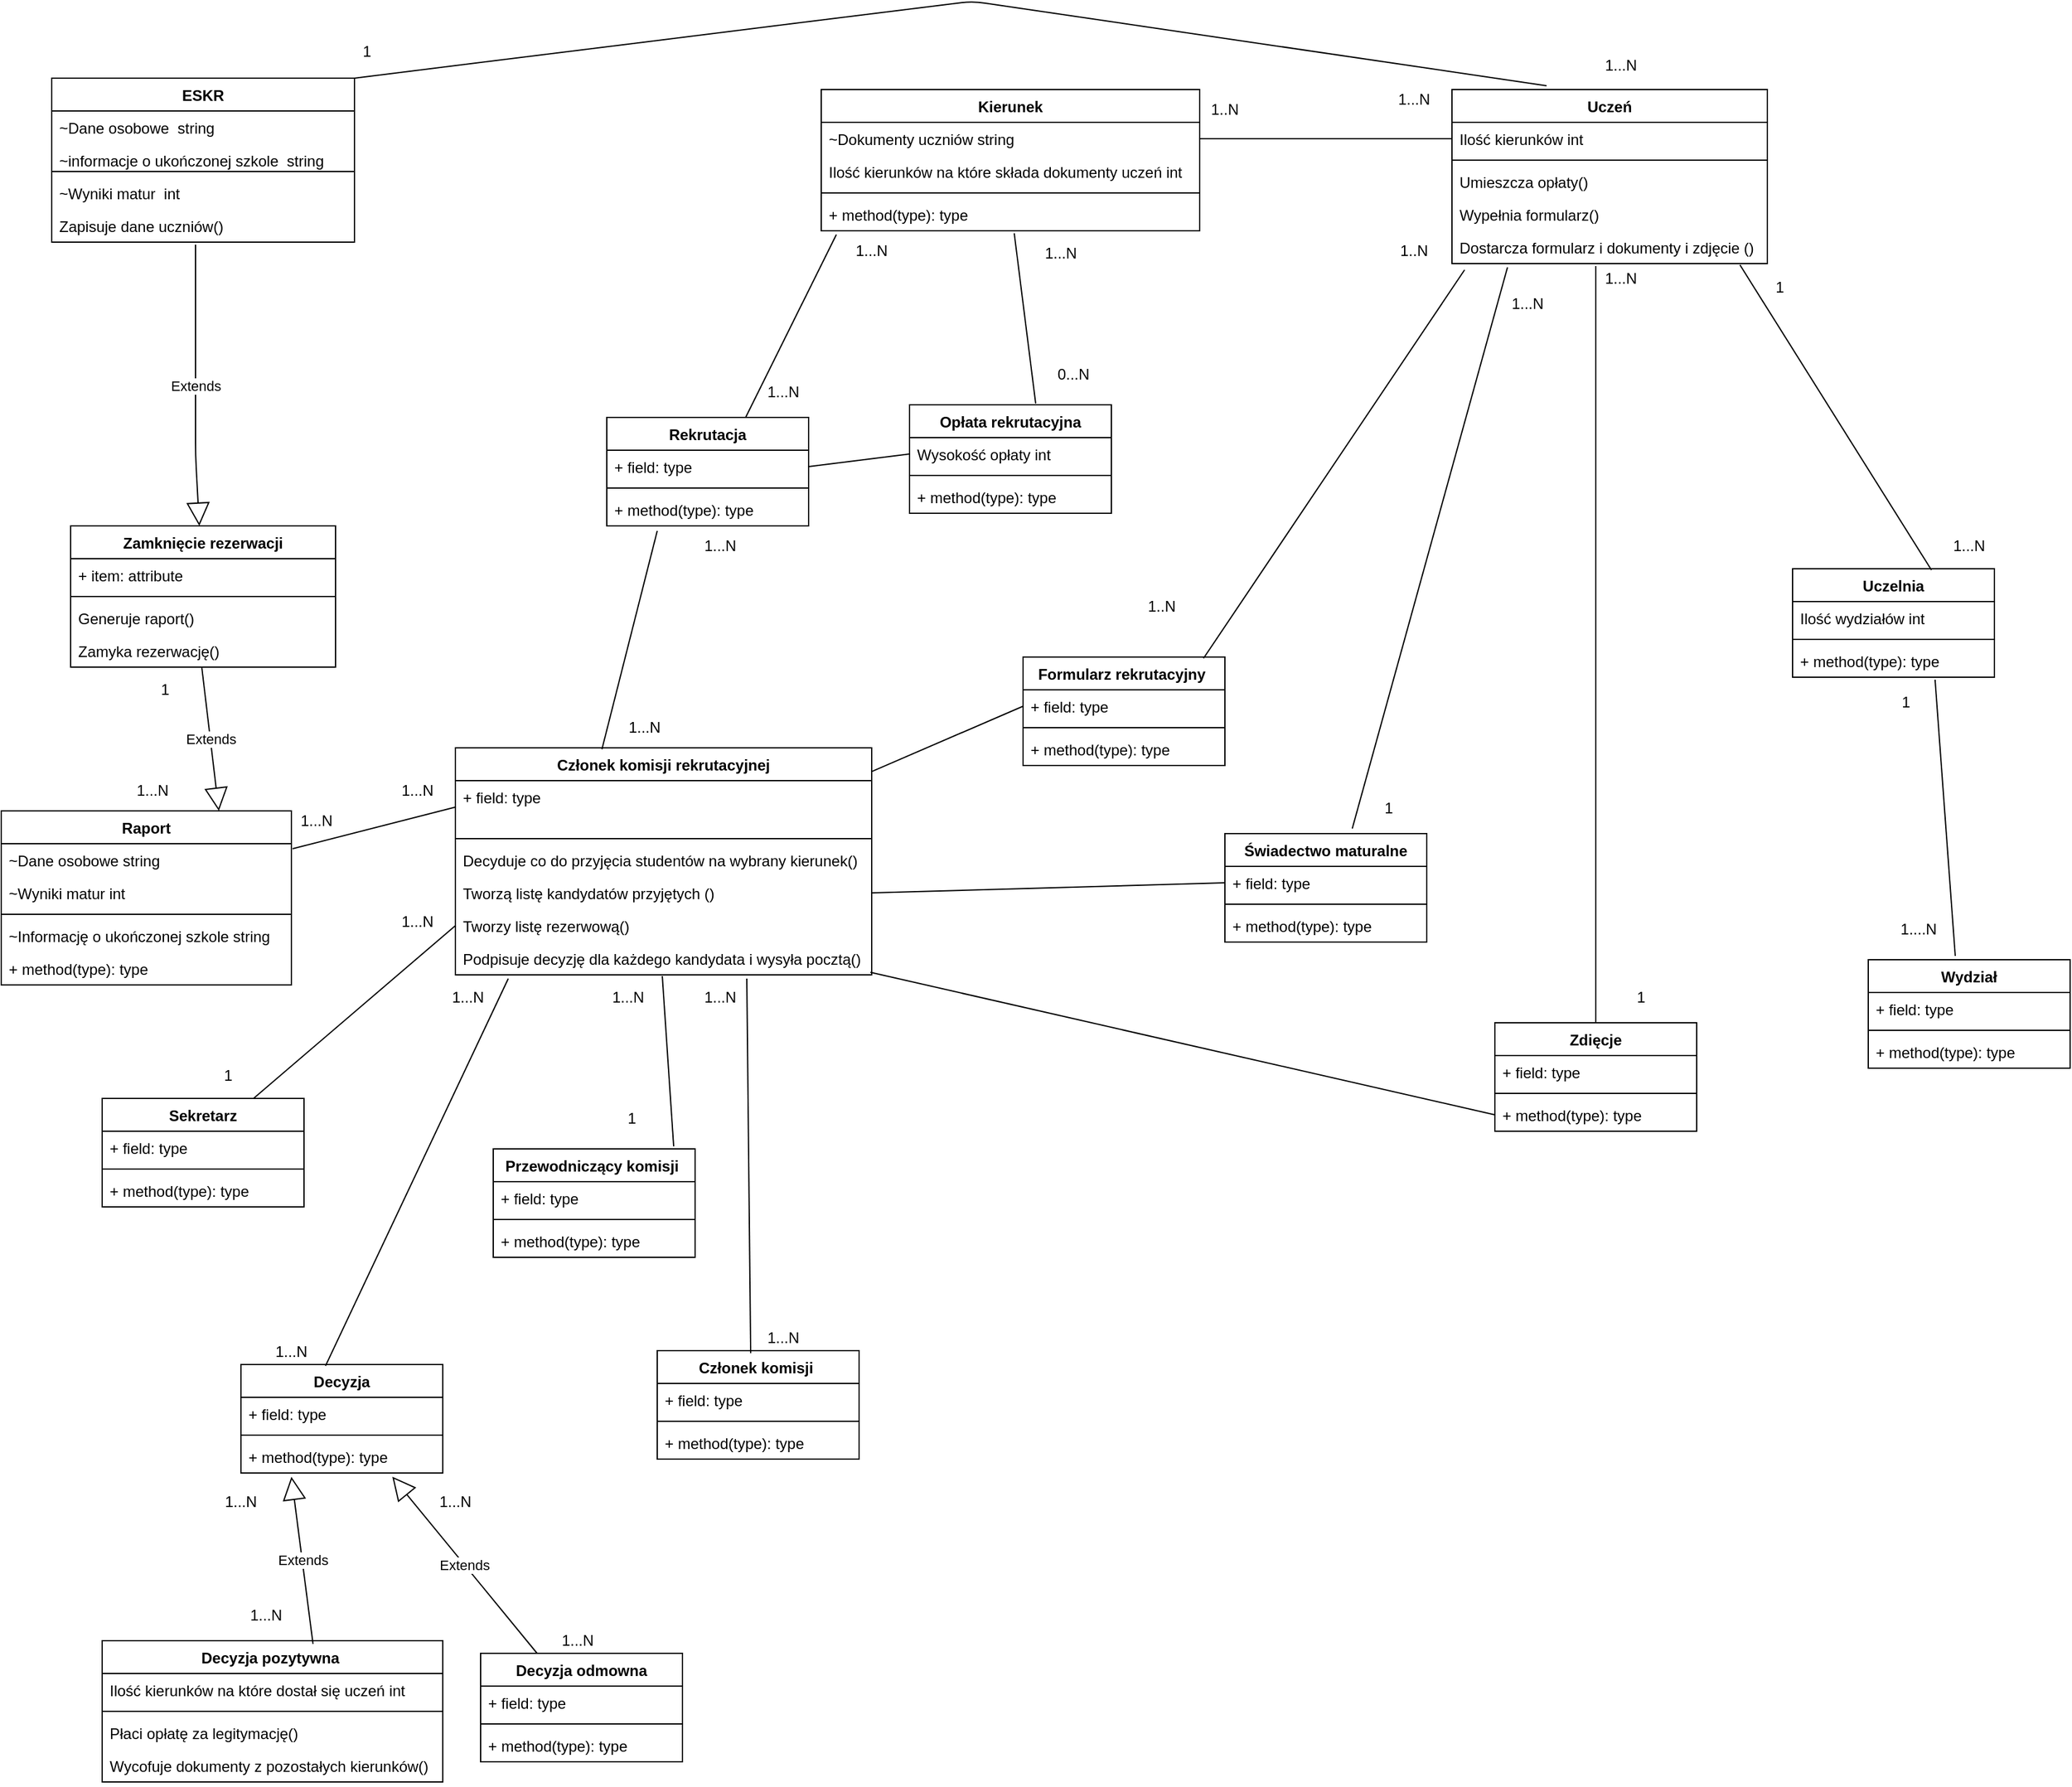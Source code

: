 <mxfile version="24.7.7">
  <diagram id="Y_0RfcF9Lm8ZcFzY-JZ5" name="Page-1">
    <mxGraphModel dx="2944" dy="522" grid="1" gridSize="10" guides="1" tooltips="1" connect="1" arrows="1" fold="1" page="1" pageScale="1" pageWidth="827" pageHeight="1169" math="0" shadow="0">
      <root>
        <mxCell id="0" />
        <mxCell id="1" parent="0" />
        <mxCell id="bKOdmFUj4RTOt0-1YIX6-1" value="Uczeń" style="swimlane;fontStyle=1;align=center;verticalAlign=top;childLayout=stackLayout;horizontal=1;startSize=26;horizontalStack=0;resizeParent=1;resizeParentMax=0;resizeLast=0;collapsible=1;marginBottom=0;" parent="1" vertex="1">
          <mxGeometry x="300" y="320" width="250" height="138" as="geometry" />
        </mxCell>
        <mxCell id="bKOdmFUj4RTOt0-1YIX6-2" value="Ilość kierunków int" style="text;strokeColor=none;fillColor=none;align=left;verticalAlign=top;spacingLeft=4;spacingRight=4;overflow=hidden;rotatable=0;points=[[0,0.5],[1,0.5]];portConstraint=eastwest;" parent="bKOdmFUj4RTOt0-1YIX6-1" vertex="1">
          <mxGeometry y="26" width="250" height="26" as="geometry" />
        </mxCell>
        <mxCell id="bKOdmFUj4RTOt0-1YIX6-3" value="" style="line;strokeWidth=1;fillColor=none;align=left;verticalAlign=middle;spacingTop=-1;spacingLeft=3;spacingRight=3;rotatable=0;labelPosition=right;points=[];portConstraint=eastwest;" parent="bKOdmFUj4RTOt0-1YIX6-1" vertex="1">
          <mxGeometry y="52" width="250" height="8" as="geometry" />
        </mxCell>
        <mxCell id="bKOdmFUj4RTOt0-1YIX6-4" value="Umieszcza opłaty() " style="text;strokeColor=none;fillColor=none;align=left;verticalAlign=top;spacingLeft=4;spacingRight=4;overflow=hidden;rotatable=0;points=[[0,0.5],[1,0.5]];portConstraint=eastwest;" parent="bKOdmFUj4RTOt0-1YIX6-1" vertex="1">
          <mxGeometry y="60" width="250" height="26" as="geometry" />
        </mxCell>
        <mxCell id="bKOdmFUj4RTOt0-1YIX6-53" value="Wypełnia formularz()" style="text;strokeColor=none;fillColor=none;align=left;verticalAlign=top;spacingLeft=4;spacingRight=4;overflow=hidden;rotatable=0;points=[[0,0.5],[1,0.5]];portConstraint=eastwest;" parent="bKOdmFUj4RTOt0-1YIX6-1" vertex="1">
          <mxGeometry y="86" width="250" height="26" as="geometry" />
        </mxCell>
        <mxCell id="bKOdmFUj4RTOt0-1YIX6-55" value="Dostarcza formularz i dokumenty i zdjęcie ()" style="text;strokeColor=none;fillColor=none;align=left;verticalAlign=top;spacingLeft=4;spacingRight=4;overflow=hidden;rotatable=0;points=[[0,0.5],[1,0.5]];portConstraint=eastwest;" parent="bKOdmFUj4RTOt0-1YIX6-1" vertex="1">
          <mxGeometry y="112" width="250" height="26" as="geometry" />
        </mxCell>
        <mxCell id="bKOdmFUj4RTOt0-1YIX6-5" value="Uczelnia" style="swimlane;fontStyle=1;align=center;verticalAlign=top;childLayout=stackLayout;horizontal=1;startSize=26;horizontalStack=0;resizeParent=1;resizeParentMax=0;resizeLast=0;collapsible=1;marginBottom=0;" parent="1" vertex="1">
          <mxGeometry x="570" y="700" width="160" height="86" as="geometry" />
        </mxCell>
        <mxCell id="bKOdmFUj4RTOt0-1YIX6-6" value="Ilość wydziałów int" style="text;strokeColor=none;fillColor=none;align=left;verticalAlign=top;spacingLeft=4;spacingRight=4;overflow=hidden;rotatable=0;points=[[0,0.5],[1,0.5]];portConstraint=eastwest;" parent="bKOdmFUj4RTOt0-1YIX6-5" vertex="1">
          <mxGeometry y="26" width="160" height="26" as="geometry" />
        </mxCell>
        <mxCell id="bKOdmFUj4RTOt0-1YIX6-7" value="" style="line;strokeWidth=1;fillColor=none;align=left;verticalAlign=middle;spacingTop=-1;spacingLeft=3;spacingRight=3;rotatable=0;labelPosition=right;points=[];portConstraint=eastwest;" parent="bKOdmFUj4RTOt0-1YIX6-5" vertex="1">
          <mxGeometry y="52" width="160" height="8" as="geometry" />
        </mxCell>
        <mxCell id="bKOdmFUj4RTOt0-1YIX6-8" value="+ method(type): type" style="text;strokeColor=none;fillColor=none;align=left;verticalAlign=top;spacingLeft=4;spacingRight=4;overflow=hidden;rotatable=0;points=[[0,0.5],[1,0.5]];portConstraint=eastwest;" parent="bKOdmFUj4RTOt0-1YIX6-5" vertex="1">
          <mxGeometry y="60" width="160" height="26" as="geometry" />
        </mxCell>
        <mxCell id="bKOdmFUj4RTOt0-1YIX6-9" value="" style="endArrow=none;html=1;entryX=0.913;entryY=1.038;entryDx=0;entryDy=0;entryPerimeter=0;exitX=0.688;exitY=0.012;exitDx=0;exitDy=0;exitPerimeter=0;" parent="1" source="bKOdmFUj4RTOt0-1YIX6-5" target="bKOdmFUj4RTOt0-1YIX6-55" edge="1">
          <mxGeometry width="50" height="50" relative="1" as="geometry">
            <mxPoint x="510" y="700" as="sourcePoint" />
            <mxPoint x="375" y="460" as="targetPoint" />
          </mxGeometry>
        </mxCell>
        <mxCell id="bKOdmFUj4RTOt0-1YIX6-10" value="Wydział" style="swimlane;fontStyle=1;align=center;verticalAlign=top;childLayout=stackLayout;horizontal=1;startSize=26;horizontalStack=0;resizeParent=1;resizeParentMax=0;resizeLast=0;collapsible=1;marginBottom=0;" parent="1" vertex="1">
          <mxGeometry x="630" y="1010" width="160" height="86" as="geometry" />
        </mxCell>
        <mxCell id="bKOdmFUj4RTOt0-1YIX6-11" value="+ field: type" style="text;strokeColor=none;fillColor=none;align=left;verticalAlign=top;spacingLeft=4;spacingRight=4;overflow=hidden;rotatable=0;points=[[0,0.5],[1,0.5]];portConstraint=eastwest;" parent="bKOdmFUj4RTOt0-1YIX6-10" vertex="1">
          <mxGeometry y="26" width="160" height="26" as="geometry" />
        </mxCell>
        <mxCell id="bKOdmFUj4RTOt0-1YIX6-12" value="" style="line;strokeWidth=1;fillColor=none;align=left;verticalAlign=middle;spacingTop=-1;spacingLeft=3;spacingRight=3;rotatable=0;labelPosition=right;points=[];portConstraint=eastwest;" parent="bKOdmFUj4RTOt0-1YIX6-10" vertex="1">
          <mxGeometry y="52" width="160" height="8" as="geometry" />
        </mxCell>
        <mxCell id="bKOdmFUj4RTOt0-1YIX6-13" value="+ method(type): type" style="text;strokeColor=none;fillColor=none;align=left;verticalAlign=top;spacingLeft=4;spacingRight=4;overflow=hidden;rotatable=0;points=[[0,0.5],[1,0.5]];portConstraint=eastwest;" parent="bKOdmFUj4RTOt0-1YIX6-10" vertex="1">
          <mxGeometry y="60" width="160" height="26" as="geometry" />
        </mxCell>
        <mxCell id="bKOdmFUj4RTOt0-1YIX6-15" value="ESKR" style="swimlane;fontStyle=1;align=center;verticalAlign=top;childLayout=stackLayout;horizontal=1;startSize=26;horizontalStack=0;resizeParent=1;resizeParentMax=0;resizeLast=0;collapsible=1;marginBottom=0;" parent="1" vertex="1">
          <mxGeometry x="-810" y="311" width="240" height="130" as="geometry" />
        </mxCell>
        <mxCell id="bKOdmFUj4RTOt0-1YIX6-20" value="~Dane osobowe  string" style="text;strokeColor=none;fillColor=none;align=left;verticalAlign=top;spacingLeft=4;spacingRight=4;overflow=hidden;rotatable=0;points=[[0,0.5],[1,0.5]];portConstraint=eastwest;" parent="bKOdmFUj4RTOt0-1YIX6-15" vertex="1">
          <mxGeometry y="26" width="240" height="26" as="geometry" />
        </mxCell>
        <mxCell id="bKOdmFUj4RTOt0-1YIX6-16" value="~informacje o ukończonej szkole  string" style="text;strokeColor=none;fillColor=none;align=left;verticalAlign=top;spacingLeft=4;spacingRight=4;overflow=hidden;rotatable=0;points=[[0,0.5],[1,0.5]];portConstraint=eastwest;" parent="bKOdmFUj4RTOt0-1YIX6-15" vertex="1">
          <mxGeometry y="52" width="240" height="18" as="geometry" />
        </mxCell>
        <mxCell id="bKOdmFUj4RTOt0-1YIX6-17" value="" style="line;strokeWidth=1;fillColor=none;align=left;verticalAlign=middle;spacingTop=-1;spacingLeft=3;spacingRight=3;rotatable=0;labelPosition=right;points=[];portConstraint=eastwest;" parent="bKOdmFUj4RTOt0-1YIX6-15" vertex="1">
          <mxGeometry y="70" width="240" height="8" as="geometry" />
        </mxCell>
        <mxCell id="bKOdmFUj4RTOt0-1YIX6-21" value="~Wyniki matur  int " style="text;strokeColor=none;fillColor=none;align=left;verticalAlign=top;spacingLeft=4;spacingRight=4;overflow=hidden;rotatable=0;points=[[0,0.5],[1,0.5]];portConstraint=eastwest;" parent="bKOdmFUj4RTOt0-1YIX6-15" vertex="1">
          <mxGeometry y="78" width="240" height="26" as="geometry" />
        </mxCell>
        <mxCell id="bKOdmFUj4RTOt0-1YIX6-18" value="Zapisuje dane uczniów()" style="text;strokeColor=none;fillColor=none;align=left;verticalAlign=top;spacingLeft=4;spacingRight=4;overflow=hidden;rotatable=0;points=[[0,0.5],[1,0.5]];portConstraint=eastwest;" parent="bKOdmFUj4RTOt0-1YIX6-15" vertex="1">
          <mxGeometry y="104" width="240" height="26" as="geometry" />
        </mxCell>
        <mxCell id="bKOdmFUj4RTOt0-1YIX6-22" value="Kierunek" style="swimlane;fontStyle=1;align=center;verticalAlign=top;childLayout=stackLayout;horizontal=1;startSize=26;horizontalStack=0;resizeParent=1;resizeParentMax=0;resizeLast=0;collapsible=1;marginBottom=0;" parent="1" vertex="1">
          <mxGeometry x="-200" y="320" width="300" height="112" as="geometry" />
        </mxCell>
        <mxCell id="bKOdmFUj4RTOt0-1YIX6-23" value="~Dokumenty uczniów string" style="text;strokeColor=none;fillColor=none;align=left;verticalAlign=top;spacingLeft=4;spacingRight=4;overflow=hidden;rotatable=0;points=[[0,0.5],[1,0.5]];portConstraint=eastwest;" parent="bKOdmFUj4RTOt0-1YIX6-22" vertex="1">
          <mxGeometry y="26" width="300" height="26" as="geometry" />
        </mxCell>
        <mxCell id="bKOdmFUj4RTOt0-1YIX6-36" value="Ilość kierunków na które składa dokumenty uczeń int" style="text;strokeColor=none;fillColor=none;align=left;verticalAlign=top;spacingLeft=4;spacingRight=4;overflow=hidden;rotatable=0;points=[[0,0.5],[1,0.5]];portConstraint=eastwest;" parent="bKOdmFUj4RTOt0-1YIX6-22" vertex="1">
          <mxGeometry y="52" width="300" height="26" as="geometry" />
        </mxCell>
        <mxCell id="bKOdmFUj4RTOt0-1YIX6-24" value="" style="line;strokeWidth=1;fillColor=none;align=left;verticalAlign=middle;spacingTop=-1;spacingLeft=3;spacingRight=3;rotatable=0;labelPosition=right;points=[];portConstraint=eastwest;" parent="bKOdmFUj4RTOt0-1YIX6-22" vertex="1">
          <mxGeometry y="78" width="300" height="8" as="geometry" />
        </mxCell>
        <mxCell id="bKOdmFUj4RTOt0-1YIX6-25" value="+ method(type): type" style="text;strokeColor=none;fillColor=none;align=left;verticalAlign=top;spacingLeft=4;spacingRight=4;overflow=hidden;rotatable=0;points=[[0,0.5],[1,0.5]];portConstraint=eastwest;" parent="bKOdmFUj4RTOt0-1YIX6-22" vertex="1">
          <mxGeometry y="86" width="300" height="26" as="geometry" />
        </mxCell>
        <mxCell id="bKOdmFUj4RTOt0-1YIX6-27" value="" style="endArrow=none;html=1;exitX=1;exitY=0.5;exitDx=0;exitDy=0;entryX=0;entryY=0.5;entryDx=0;entryDy=0;" parent="1" source="bKOdmFUj4RTOt0-1YIX6-23" target="bKOdmFUj4RTOt0-1YIX6-2" edge="1">
          <mxGeometry width="50" height="50" relative="1" as="geometry">
            <mxPoint x="180" y="390" as="sourcePoint" />
            <mxPoint x="230" y="340" as="targetPoint" />
          </mxGeometry>
        </mxCell>
        <mxCell id="bKOdmFUj4RTOt0-1YIX6-29" value="1...N" style="text;html=1;strokeColor=none;fillColor=none;align=center;verticalAlign=middle;whiteSpace=wrap;rounded=0;" parent="1" vertex="1">
          <mxGeometry x="250" y="318" width="40" height="20" as="geometry" />
        </mxCell>
        <mxCell id="bKOdmFUj4RTOt0-1YIX6-30" value="1..N" style="text;html=1;strokeColor=none;fillColor=none;align=center;verticalAlign=middle;whiteSpace=wrap;rounded=0;" parent="1" vertex="1">
          <mxGeometry x="100" y="326" width="40" height="20" as="geometry" />
        </mxCell>
        <mxCell id="bKOdmFUj4RTOt0-1YIX6-31" value="Opłata rekrutacyjna" style="swimlane;fontStyle=1;align=center;verticalAlign=top;childLayout=stackLayout;horizontal=1;startSize=26;horizontalStack=0;resizeParent=1;resizeParentMax=0;resizeLast=0;collapsible=1;marginBottom=0;" parent="1" vertex="1">
          <mxGeometry x="-130" y="570" width="160" height="86" as="geometry" />
        </mxCell>
        <mxCell id="bKOdmFUj4RTOt0-1YIX6-32" value="Wysokość opłaty int " style="text;strokeColor=none;fillColor=none;align=left;verticalAlign=top;spacingLeft=4;spacingRight=4;overflow=hidden;rotatable=0;points=[[0,0.5],[1,0.5]];portConstraint=eastwest;" parent="bKOdmFUj4RTOt0-1YIX6-31" vertex="1">
          <mxGeometry y="26" width="160" height="26" as="geometry" />
        </mxCell>
        <mxCell id="bKOdmFUj4RTOt0-1YIX6-33" value="" style="line;strokeWidth=1;fillColor=none;align=left;verticalAlign=middle;spacingTop=-1;spacingLeft=3;spacingRight=3;rotatable=0;labelPosition=right;points=[];portConstraint=eastwest;" parent="bKOdmFUj4RTOt0-1YIX6-31" vertex="1">
          <mxGeometry y="52" width="160" height="8" as="geometry" />
        </mxCell>
        <mxCell id="bKOdmFUj4RTOt0-1YIX6-34" value="+ method(type): type" style="text;strokeColor=none;fillColor=none;align=left;verticalAlign=top;spacingLeft=4;spacingRight=4;overflow=hidden;rotatable=0;points=[[0,0.5],[1,0.5]];portConstraint=eastwest;" parent="bKOdmFUj4RTOt0-1YIX6-31" vertex="1">
          <mxGeometry y="60" width="160" height="26" as="geometry" />
        </mxCell>
        <mxCell id="bKOdmFUj4RTOt0-1YIX6-37" value="1...N" style="text;html=1;strokeColor=none;fillColor=none;align=center;verticalAlign=middle;whiteSpace=wrap;rounded=0;" parent="1" vertex="1">
          <mxGeometry x="-30" y="440" width="40" height="20" as="geometry" />
        </mxCell>
        <mxCell id="bKOdmFUj4RTOt0-1YIX6-38" value="0...N" style="text;html=1;strokeColor=none;fillColor=none;align=center;verticalAlign=middle;whiteSpace=wrap;rounded=0;" parent="1" vertex="1">
          <mxGeometry x="-20" y="536" width="40" height="20" as="geometry" />
        </mxCell>
        <mxCell id="bKOdmFUj4RTOt0-1YIX6-39" value="Rekrutacja" style="swimlane;fontStyle=1;align=center;verticalAlign=top;childLayout=stackLayout;horizontal=1;startSize=26;horizontalStack=0;resizeParent=1;resizeParentMax=0;resizeLast=0;collapsible=1;marginBottom=0;" parent="1" vertex="1">
          <mxGeometry x="-370" y="580" width="160" height="86" as="geometry" />
        </mxCell>
        <mxCell id="bKOdmFUj4RTOt0-1YIX6-40" value="+ field: type" style="text;strokeColor=none;fillColor=none;align=left;verticalAlign=top;spacingLeft=4;spacingRight=4;overflow=hidden;rotatable=0;points=[[0,0.5],[1,0.5]];portConstraint=eastwest;" parent="bKOdmFUj4RTOt0-1YIX6-39" vertex="1">
          <mxGeometry y="26" width="160" height="26" as="geometry" />
        </mxCell>
        <mxCell id="bKOdmFUj4RTOt0-1YIX6-41" value="" style="line;strokeWidth=1;fillColor=none;align=left;verticalAlign=middle;spacingTop=-1;spacingLeft=3;spacingRight=3;rotatable=0;labelPosition=right;points=[];portConstraint=eastwest;" parent="bKOdmFUj4RTOt0-1YIX6-39" vertex="1">
          <mxGeometry y="52" width="160" height="8" as="geometry" />
        </mxCell>
        <mxCell id="bKOdmFUj4RTOt0-1YIX6-42" value="+ method(type): type" style="text;strokeColor=none;fillColor=none;align=left;verticalAlign=top;spacingLeft=4;spacingRight=4;overflow=hidden;rotatable=0;points=[[0,0.5],[1,0.5]];portConstraint=eastwest;" parent="bKOdmFUj4RTOt0-1YIX6-39" vertex="1">
          <mxGeometry y="60" width="160" height="26" as="geometry" />
        </mxCell>
        <mxCell id="bKOdmFUj4RTOt0-1YIX6-44" value="Członek komisji rekrutacyjnej" style="swimlane;fontStyle=1;align=center;verticalAlign=top;childLayout=stackLayout;horizontal=1;startSize=26;horizontalStack=0;resizeParent=1;resizeParentMax=0;resizeLast=0;collapsible=1;marginBottom=0;" parent="1" vertex="1">
          <mxGeometry x="-490" y="842" width="330" height="180" as="geometry" />
        </mxCell>
        <mxCell id="bKOdmFUj4RTOt0-1YIX6-45" value="+ field: type" style="text;strokeColor=none;fillColor=none;align=left;verticalAlign=top;spacingLeft=4;spacingRight=4;overflow=hidden;rotatable=0;points=[[0,0.5],[1,0.5]];portConstraint=eastwest;" parent="bKOdmFUj4RTOt0-1YIX6-44" vertex="1">
          <mxGeometry y="26" width="330" height="42" as="geometry" />
        </mxCell>
        <mxCell id="bKOdmFUj4RTOt0-1YIX6-46" value="" style="line;strokeWidth=1;fillColor=none;align=left;verticalAlign=middle;spacingTop=-1;spacingLeft=3;spacingRight=3;rotatable=0;labelPosition=right;points=[];portConstraint=eastwest;" parent="bKOdmFUj4RTOt0-1YIX6-44" vertex="1">
          <mxGeometry y="68" width="330" height="8" as="geometry" />
        </mxCell>
        <mxCell id="bKOdmFUj4RTOt0-1YIX6-47" value="Decyduje co do przyjęcia studentów na wybrany kierunek()&#xa;" style="text;strokeColor=none;fillColor=none;align=left;verticalAlign=top;spacingLeft=4;spacingRight=4;overflow=hidden;rotatable=0;points=[[0,0.5],[1,0.5]];portConstraint=eastwest;" parent="bKOdmFUj4RTOt0-1YIX6-44" vertex="1">
          <mxGeometry y="76" width="330" height="26" as="geometry" />
        </mxCell>
        <mxCell id="bKOdmFUj4RTOt0-1YIX6-149" value="Tworzą listę kandydatów przyjętych ()" style="text;strokeColor=none;fillColor=none;align=left;verticalAlign=top;spacingLeft=4;spacingRight=4;overflow=hidden;rotatable=0;points=[[0,0.5],[1,0.5]];portConstraint=eastwest;" parent="bKOdmFUj4RTOt0-1YIX6-44" vertex="1">
          <mxGeometry y="102" width="330" height="26" as="geometry" />
        </mxCell>
        <mxCell id="bKOdmFUj4RTOt0-1YIX6-93" value="Tworzy listę rezerwową()" style="text;strokeColor=none;fillColor=none;align=left;verticalAlign=top;spacingLeft=4;spacingRight=4;overflow=hidden;rotatable=0;points=[[0,0.5],[1,0.5]];portConstraint=eastwest;" parent="bKOdmFUj4RTOt0-1YIX6-44" vertex="1">
          <mxGeometry y="128" width="330" height="26" as="geometry" />
        </mxCell>
        <mxCell id="bKOdmFUj4RTOt0-1YIX6-114" value="Podpisuje decyzję dla każdego kandydata i wysyła pocztą()" style="text;strokeColor=none;fillColor=none;align=left;verticalAlign=top;spacingLeft=4;spacingRight=4;overflow=hidden;rotatable=0;points=[[0,0.5],[1,0.5]];portConstraint=eastwest;" parent="bKOdmFUj4RTOt0-1YIX6-44" vertex="1">
          <mxGeometry y="154" width="330" height="26" as="geometry" />
        </mxCell>
        <mxCell id="bKOdmFUj4RTOt0-1YIX6-49" value="Formularz rekrutacyjny " style="swimlane;fontStyle=1;align=center;verticalAlign=top;childLayout=stackLayout;horizontal=1;startSize=26;horizontalStack=0;resizeParent=1;resizeParentMax=0;resizeLast=0;collapsible=1;marginBottom=0;" parent="1" vertex="1">
          <mxGeometry x="-40" y="770" width="160" height="86" as="geometry" />
        </mxCell>
        <mxCell id="bKOdmFUj4RTOt0-1YIX6-50" value="+ field: type" style="text;strokeColor=none;fillColor=none;align=left;verticalAlign=top;spacingLeft=4;spacingRight=4;overflow=hidden;rotatable=0;points=[[0,0.5],[1,0.5]];portConstraint=eastwest;" parent="bKOdmFUj4RTOt0-1YIX6-49" vertex="1">
          <mxGeometry y="26" width="160" height="26" as="geometry" />
        </mxCell>
        <mxCell id="bKOdmFUj4RTOt0-1YIX6-51" value="" style="line;strokeWidth=1;fillColor=none;align=left;verticalAlign=middle;spacingTop=-1;spacingLeft=3;spacingRight=3;rotatable=0;labelPosition=right;points=[];portConstraint=eastwest;" parent="bKOdmFUj4RTOt0-1YIX6-49" vertex="1">
          <mxGeometry y="52" width="160" height="8" as="geometry" />
        </mxCell>
        <mxCell id="bKOdmFUj4RTOt0-1YIX6-52" value="+ method(type): type" style="text;strokeColor=none;fillColor=none;align=left;verticalAlign=top;spacingLeft=4;spacingRight=4;overflow=hidden;rotatable=0;points=[[0,0.5],[1,0.5]];portConstraint=eastwest;" parent="bKOdmFUj4RTOt0-1YIX6-49" vertex="1">
          <mxGeometry y="60" width="160" height="26" as="geometry" />
        </mxCell>
        <mxCell id="bKOdmFUj4RTOt0-1YIX6-61" value="Świadectwo maturalne" style="swimlane;fontStyle=1;align=center;verticalAlign=top;childLayout=stackLayout;horizontal=1;startSize=26;horizontalStack=0;resizeParent=1;resizeParentMax=0;resizeLast=0;collapsible=1;marginBottom=0;" parent="1" vertex="1">
          <mxGeometry x="120" y="910" width="160" height="86" as="geometry" />
        </mxCell>
        <mxCell id="bKOdmFUj4RTOt0-1YIX6-62" value="+ field: type" style="text;strokeColor=none;fillColor=none;align=left;verticalAlign=top;spacingLeft=4;spacingRight=4;overflow=hidden;rotatable=0;points=[[0,0.5],[1,0.5]];portConstraint=eastwest;" parent="bKOdmFUj4RTOt0-1YIX6-61" vertex="1">
          <mxGeometry y="26" width="160" height="26" as="geometry" />
        </mxCell>
        <mxCell id="bKOdmFUj4RTOt0-1YIX6-63" value="" style="line;strokeWidth=1;fillColor=none;align=left;verticalAlign=middle;spacingTop=-1;spacingLeft=3;spacingRight=3;rotatable=0;labelPosition=right;points=[];portConstraint=eastwest;" parent="bKOdmFUj4RTOt0-1YIX6-61" vertex="1">
          <mxGeometry y="52" width="160" height="8" as="geometry" />
        </mxCell>
        <mxCell id="bKOdmFUj4RTOt0-1YIX6-64" value="+ method(type): type" style="text;strokeColor=none;fillColor=none;align=left;verticalAlign=top;spacingLeft=4;spacingRight=4;overflow=hidden;rotatable=0;points=[[0,0.5],[1,0.5]];portConstraint=eastwest;" parent="bKOdmFUj4RTOt0-1YIX6-61" vertex="1">
          <mxGeometry y="60" width="160" height="26" as="geometry" />
        </mxCell>
        <mxCell id="bKOdmFUj4RTOt0-1YIX6-72" value="Zdięcje" style="swimlane;fontStyle=1;align=center;verticalAlign=top;childLayout=stackLayout;horizontal=1;startSize=26;horizontalStack=0;resizeParent=1;resizeParentMax=0;resizeLast=0;collapsible=1;marginBottom=0;" parent="1" vertex="1">
          <mxGeometry x="334" y="1060" width="160" height="86" as="geometry" />
        </mxCell>
        <mxCell id="bKOdmFUj4RTOt0-1YIX6-73" value="+ field: type" style="text;strokeColor=none;fillColor=none;align=left;verticalAlign=top;spacingLeft=4;spacingRight=4;overflow=hidden;rotatable=0;points=[[0,0.5],[1,0.5]];portConstraint=eastwest;" parent="bKOdmFUj4RTOt0-1YIX6-72" vertex="1">
          <mxGeometry y="26" width="160" height="26" as="geometry" />
        </mxCell>
        <mxCell id="bKOdmFUj4RTOt0-1YIX6-74" value="" style="line;strokeWidth=1;fillColor=none;align=left;verticalAlign=middle;spacingTop=-1;spacingLeft=3;spacingRight=3;rotatable=0;labelPosition=right;points=[];portConstraint=eastwest;" parent="bKOdmFUj4RTOt0-1YIX6-72" vertex="1">
          <mxGeometry y="52" width="160" height="8" as="geometry" />
        </mxCell>
        <mxCell id="bKOdmFUj4RTOt0-1YIX6-75" value="+ method(type): type" style="text;strokeColor=none;fillColor=none;align=left;verticalAlign=top;spacingLeft=4;spacingRight=4;overflow=hidden;rotatable=0;points=[[0,0.5],[1,0.5]];portConstraint=eastwest;" parent="bKOdmFUj4RTOt0-1YIX6-72" vertex="1">
          <mxGeometry y="60" width="160" height="26" as="geometry" />
        </mxCell>
        <mxCell id="bKOdmFUj4RTOt0-1YIX6-80" value="Zamknięcie rezerwacji" style="swimlane;fontStyle=1;align=center;verticalAlign=top;childLayout=stackLayout;horizontal=1;startSize=26;horizontalStack=0;resizeParent=1;resizeParentMax=0;resizeLast=0;collapsible=1;marginBottom=0;" parent="1" vertex="1">
          <mxGeometry x="-795" y="666" width="210" height="112" as="geometry" />
        </mxCell>
        <mxCell id="bKOdmFUj4RTOt0-1YIX6-158" value="+ item: attribute" style="text;strokeColor=none;fillColor=none;align=left;verticalAlign=top;spacingLeft=4;spacingRight=4;overflow=hidden;rotatable=0;points=[[0,0.5],[1,0.5]];portConstraint=eastwest;" parent="bKOdmFUj4RTOt0-1YIX6-80" vertex="1">
          <mxGeometry y="26" width="210" height="26" as="geometry" />
        </mxCell>
        <mxCell id="bKOdmFUj4RTOt0-1YIX6-82" value="" style="line;strokeWidth=1;fillColor=none;align=left;verticalAlign=middle;spacingTop=-1;spacingLeft=3;spacingRight=3;rotatable=0;labelPosition=right;points=[];portConstraint=eastwest;" parent="bKOdmFUj4RTOt0-1YIX6-80" vertex="1">
          <mxGeometry y="52" width="210" height="8" as="geometry" />
        </mxCell>
        <mxCell id="bKOdmFUj4RTOt0-1YIX6-83" value="Generuje raport()" style="text;strokeColor=none;fillColor=none;align=left;verticalAlign=top;spacingLeft=4;spacingRight=4;overflow=hidden;rotatable=0;points=[[0,0.5],[1,0.5]];portConstraint=eastwest;" parent="bKOdmFUj4RTOt0-1YIX6-80" vertex="1">
          <mxGeometry y="60" width="210" height="26" as="geometry" />
        </mxCell>
        <mxCell id="bKOdmFUj4RTOt0-1YIX6-160" value="Zamyka rezerwację()" style="text;strokeColor=none;fillColor=none;align=left;verticalAlign=top;spacingLeft=4;spacingRight=4;overflow=hidden;rotatable=0;points=[[0,0.5],[1,0.5]];portConstraint=eastwest;" parent="bKOdmFUj4RTOt0-1YIX6-80" vertex="1">
          <mxGeometry y="86" width="210" height="26" as="geometry" />
        </mxCell>
        <mxCell id="bKOdmFUj4RTOt0-1YIX6-84" value="Extends" style="endArrow=block;endSize=16;endFill=0;html=1;exitX=0.475;exitY=1.077;exitDx=0;exitDy=0;exitPerimeter=0;" parent="1" source="bKOdmFUj4RTOt0-1YIX6-18" target="bKOdmFUj4RTOt0-1YIX6-80" edge="1">
          <mxGeometry width="160" relative="1" as="geometry">
            <mxPoint x="-570" y="361" as="sourcePoint" />
            <mxPoint x="-410" y="361" as="targetPoint" />
            <Array as="points">
              <mxPoint x="-696" y="610" />
            </Array>
          </mxGeometry>
        </mxCell>
        <mxCell id="bKOdmFUj4RTOt0-1YIX6-86" value="Raport" style="swimlane;fontStyle=1;align=center;verticalAlign=top;childLayout=stackLayout;horizontal=1;startSize=26;horizontalStack=0;resizeParent=1;resizeParentMax=0;resizeLast=0;collapsible=1;marginBottom=0;" parent="1" vertex="1">
          <mxGeometry x="-850" y="892" width="230" height="138" as="geometry" />
        </mxCell>
        <mxCell id="bKOdmFUj4RTOt0-1YIX6-87" value="~Dane osobowe string" style="text;strokeColor=none;fillColor=none;align=left;verticalAlign=top;spacingLeft=4;spacingRight=4;overflow=hidden;rotatable=0;points=[[0,0.5],[1,0.5]];portConstraint=eastwest;" parent="bKOdmFUj4RTOt0-1YIX6-86" vertex="1">
          <mxGeometry y="26" width="230" height="26" as="geometry" />
        </mxCell>
        <mxCell id="bKOdmFUj4RTOt0-1YIX6-159" value="~Wyniki matur int " style="text;strokeColor=none;fillColor=none;align=left;verticalAlign=top;spacingLeft=4;spacingRight=4;overflow=hidden;rotatable=0;points=[[0,0.5],[1,0.5]];portConstraint=eastwest;" parent="bKOdmFUj4RTOt0-1YIX6-86" vertex="1">
          <mxGeometry y="52" width="230" height="26" as="geometry" />
        </mxCell>
        <mxCell id="bKOdmFUj4RTOt0-1YIX6-88" value="" style="line;strokeWidth=1;fillColor=none;align=left;verticalAlign=middle;spacingTop=-1;spacingLeft=3;spacingRight=3;rotatable=0;labelPosition=right;points=[];portConstraint=eastwest;" parent="bKOdmFUj4RTOt0-1YIX6-86" vertex="1">
          <mxGeometry y="78" width="230" height="8" as="geometry" />
        </mxCell>
        <mxCell id="bKOdmFUj4RTOt0-1YIX6-162" value="~Informację o ukończonej szkole string " style="text;strokeColor=none;fillColor=none;align=left;verticalAlign=top;spacingLeft=4;spacingRight=4;overflow=hidden;rotatable=0;points=[[0,0.5],[1,0.5]];portConstraint=eastwest;" parent="bKOdmFUj4RTOt0-1YIX6-86" vertex="1">
          <mxGeometry y="86" width="230" height="26" as="geometry" />
        </mxCell>
        <mxCell id="bKOdmFUj4RTOt0-1YIX6-89" value="+ method(type): type" style="text;strokeColor=none;fillColor=none;align=left;verticalAlign=top;spacingLeft=4;spacingRight=4;overflow=hidden;rotatable=0;points=[[0,0.5],[1,0.5]];portConstraint=eastwest;" parent="bKOdmFUj4RTOt0-1YIX6-86" vertex="1">
          <mxGeometry y="112" width="230" height="26" as="geometry" />
        </mxCell>
        <mxCell id="bKOdmFUj4RTOt0-1YIX6-90" value="Extends" style="endArrow=block;endSize=16;endFill=0;html=1;exitX=0.495;exitY=1;exitDx=0;exitDy=0;exitPerimeter=0;entryX=0.75;entryY=0;entryDx=0;entryDy=0;" parent="1" source="bKOdmFUj4RTOt0-1YIX6-160" target="bKOdmFUj4RTOt0-1YIX6-86" edge="1">
          <mxGeometry width="160" relative="1" as="geometry">
            <mxPoint x="-600" y="960" as="sourcePoint" />
            <mxPoint x="-691" y="883" as="targetPoint" />
          </mxGeometry>
        </mxCell>
        <mxCell id="bKOdmFUj4RTOt0-1YIX6-94" value="Przewodniczący komisji " style="swimlane;fontStyle=1;align=center;verticalAlign=top;childLayout=stackLayout;horizontal=1;startSize=26;horizontalStack=0;resizeParent=1;resizeParentMax=0;resizeLast=0;collapsible=1;marginBottom=0;" parent="1" vertex="1">
          <mxGeometry x="-460" y="1160" width="160" height="86" as="geometry" />
        </mxCell>
        <mxCell id="bKOdmFUj4RTOt0-1YIX6-95" value="+ field: type" style="text;strokeColor=none;fillColor=none;align=left;verticalAlign=top;spacingLeft=4;spacingRight=4;overflow=hidden;rotatable=0;points=[[0,0.5],[1,0.5]];portConstraint=eastwest;" parent="bKOdmFUj4RTOt0-1YIX6-94" vertex="1">
          <mxGeometry y="26" width="160" height="26" as="geometry" />
        </mxCell>
        <mxCell id="bKOdmFUj4RTOt0-1YIX6-96" value="" style="line;strokeWidth=1;fillColor=none;align=left;verticalAlign=middle;spacingTop=-1;spacingLeft=3;spacingRight=3;rotatable=0;labelPosition=right;points=[];portConstraint=eastwest;" parent="bKOdmFUj4RTOt0-1YIX6-94" vertex="1">
          <mxGeometry y="52" width="160" height="8" as="geometry" />
        </mxCell>
        <mxCell id="bKOdmFUj4RTOt0-1YIX6-97" value="+ method(type): type" style="text;strokeColor=none;fillColor=none;align=left;verticalAlign=top;spacingLeft=4;spacingRight=4;overflow=hidden;rotatable=0;points=[[0,0.5],[1,0.5]];portConstraint=eastwest;" parent="bKOdmFUj4RTOt0-1YIX6-94" vertex="1">
          <mxGeometry y="60" width="160" height="26" as="geometry" />
        </mxCell>
        <mxCell id="bKOdmFUj4RTOt0-1YIX6-98" value="" style="endArrow=none;html=1;exitX=0.894;exitY=-0.023;exitDx=0;exitDy=0;exitPerimeter=0;entryX=0.497;entryY=1.038;entryDx=0;entryDy=0;entryPerimeter=0;" parent="1" source="bKOdmFUj4RTOt0-1YIX6-94" target="bKOdmFUj4RTOt0-1YIX6-114" edge="1">
          <mxGeometry width="50" height="50" relative="1" as="geometry">
            <mxPoint x="-430" y="1100" as="sourcePoint" />
            <mxPoint x="-320" y="1000" as="targetPoint" />
          </mxGeometry>
        </mxCell>
        <mxCell id="bKOdmFUj4RTOt0-1YIX6-99" value="Sekretarz" style="swimlane;fontStyle=1;align=center;verticalAlign=top;childLayout=stackLayout;horizontal=1;startSize=26;horizontalStack=0;resizeParent=1;resizeParentMax=0;resizeLast=0;collapsible=1;marginBottom=0;" parent="1" vertex="1">
          <mxGeometry x="-770" y="1120" width="160" height="86" as="geometry" />
        </mxCell>
        <mxCell id="bKOdmFUj4RTOt0-1YIX6-100" value="+ field: type" style="text;strokeColor=none;fillColor=none;align=left;verticalAlign=top;spacingLeft=4;spacingRight=4;overflow=hidden;rotatable=0;points=[[0,0.5],[1,0.5]];portConstraint=eastwest;" parent="bKOdmFUj4RTOt0-1YIX6-99" vertex="1">
          <mxGeometry y="26" width="160" height="26" as="geometry" />
        </mxCell>
        <mxCell id="bKOdmFUj4RTOt0-1YIX6-101" value="" style="line;strokeWidth=1;fillColor=none;align=left;verticalAlign=middle;spacingTop=-1;spacingLeft=3;spacingRight=3;rotatable=0;labelPosition=right;points=[];portConstraint=eastwest;" parent="bKOdmFUj4RTOt0-1YIX6-99" vertex="1">
          <mxGeometry y="52" width="160" height="8" as="geometry" />
        </mxCell>
        <mxCell id="bKOdmFUj4RTOt0-1YIX6-102" value="+ method(type): type" style="text;strokeColor=none;fillColor=none;align=left;verticalAlign=top;spacingLeft=4;spacingRight=4;overflow=hidden;rotatable=0;points=[[0,0.5],[1,0.5]];portConstraint=eastwest;" parent="bKOdmFUj4RTOt0-1YIX6-99" vertex="1">
          <mxGeometry y="60" width="160" height="26" as="geometry" />
        </mxCell>
        <mxCell id="bKOdmFUj4RTOt0-1YIX6-103" value="" style="endArrow=none;html=1;entryX=0;entryY=0.5;entryDx=0;entryDy=0;exitX=0.75;exitY=0;exitDx=0;exitDy=0;" parent="1" source="bKOdmFUj4RTOt0-1YIX6-99" target="bKOdmFUj4RTOt0-1YIX6-93" edge="1">
          <mxGeometry width="50" height="50" relative="1" as="geometry">
            <mxPoint x="-560" y="1140" as="sourcePoint" />
            <mxPoint x="-510" y="1090" as="targetPoint" />
          </mxGeometry>
        </mxCell>
        <mxCell id="bKOdmFUj4RTOt0-1YIX6-104" value="Członek komisji " style="swimlane;fontStyle=1;align=center;verticalAlign=top;childLayout=stackLayout;horizontal=1;startSize=26;horizontalStack=0;resizeParent=1;resizeParentMax=0;resizeLast=0;collapsible=1;marginBottom=0;" parent="1" vertex="1">
          <mxGeometry x="-330" y="1320" width="160" height="86" as="geometry" />
        </mxCell>
        <mxCell id="bKOdmFUj4RTOt0-1YIX6-105" value="+ field: type" style="text;strokeColor=none;fillColor=none;align=left;verticalAlign=top;spacingLeft=4;spacingRight=4;overflow=hidden;rotatable=0;points=[[0,0.5],[1,0.5]];portConstraint=eastwest;" parent="bKOdmFUj4RTOt0-1YIX6-104" vertex="1">
          <mxGeometry y="26" width="160" height="26" as="geometry" />
        </mxCell>
        <mxCell id="bKOdmFUj4RTOt0-1YIX6-106" value="" style="line;strokeWidth=1;fillColor=none;align=left;verticalAlign=middle;spacingTop=-1;spacingLeft=3;spacingRight=3;rotatable=0;labelPosition=right;points=[];portConstraint=eastwest;" parent="bKOdmFUj4RTOt0-1YIX6-104" vertex="1">
          <mxGeometry y="52" width="160" height="8" as="geometry" />
        </mxCell>
        <mxCell id="bKOdmFUj4RTOt0-1YIX6-107" value="+ method(type): type" style="text;strokeColor=none;fillColor=none;align=left;verticalAlign=top;spacingLeft=4;spacingRight=4;overflow=hidden;rotatable=0;points=[[0,0.5],[1,0.5]];portConstraint=eastwest;" parent="bKOdmFUj4RTOt0-1YIX6-104" vertex="1">
          <mxGeometry y="60" width="160" height="26" as="geometry" />
        </mxCell>
        <mxCell id="bKOdmFUj4RTOt0-1YIX6-108" value="" style="endArrow=none;html=1;entryX=0.7;entryY=1.115;entryDx=0;entryDy=0;entryPerimeter=0;exitX=0.463;exitY=0.023;exitDx=0;exitDy=0;exitPerimeter=0;" parent="1" source="bKOdmFUj4RTOt0-1YIX6-104" target="bKOdmFUj4RTOt0-1YIX6-114" edge="1">
          <mxGeometry width="50" height="50" relative="1" as="geometry">
            <mxPoint x="-280" y="1300" as="sourcePoint" />
            <mxPoint x="-230" y="1250" as="targetPoint" />
          </mxGeometry>
        </mxCell>
        <mxCell id="bKOdmFUj4RTOt0-1YIX6-115" value="Decyzja" style="swimlane;fontStyle=1;align=center;verticalAlign=top;childLayout=stackLayout;horizontal=1;startSize=26;horizontalStack=0;resizeParent=1;resizeParentMax=0;resizeLast=0;collapsible=1;marginBottom=0;" parent="1" vertex="1">
          <mxGeometry x="-660" y="1331" width="160" height="86" as="geometry" />
        </mxCell>
        <mxCell id="bKOdmFUj4RTOt0-1YIX6-116" value="+ field: type" style="text;strokeColor=none;fillColor=none;align=left;verticalAlign=top;spacingLeft=4;spacingRight=4;overflow=hidden;rotatable=0;points=[[0,0.5],[1,0.5]];portConstraint=eastwest;" parent="bKOdmFUj4RTOt0-1YIX6-115" vertex="1">
          <mxGeometry y="26" width="160" height="26" as="geometry" />
        </mxCell>
        <mxCell id="bKOdmFUj4RTOt0-1YIX6-117" value="" style="line;strokeWidth=1;fillColor=none;align=left;verticalAlign=middle;spacingTop=-1;spacingLeft=3;spacingRight=3;rotatable=0;labelPosition=right;points=[];portConstraint=eastwest;" parent="bKOdmFUj4RTOt0-1YIX6-115" vertex="1">
          <mxGeometry y="52" width="160" height="8" as="geometry" />
        </mxCell>
        <mxCell id="bKOdmFUj4RTOt0-1YIX6-118" value="+ method(type): type" style="text;strokeColor=none;fillColor=none;align=left;verticalAlign=top;spacingLeft=4;spacingRight=4;overflow=hidden;rotatable=0;points=[[0,0.5],[1,0.5]];portConstraint=eastwest;" parent="bKOdmFUj4RTOt0-1YIX6-115" vertex="1">
          <mxGeometry y="60" width="160" height="26" as="geometry" />
        </mxCell>
        <mxCell id="bKOdmFUj4RTOt0-1YIX6-120" value="Decyzja pozytywna " style="swimlane;fontStyle=1;align=center;verticalAlign=top;childLayout=stackLayout;horizontal=1;startSize=26;horizontalStack=0;resizeParent=1;resizeParentMax=0;resizeLast=0;collapsible=1;marginBottom=0;" parent="1" vertex="1">
          <mxGeometry x="-770" y="1550" width="270" height="112" as="geometry" />
        </mxCell>
        <mxCell id="bKOdmFUj4RTOt0-1YIX6-121" value="Ilość kierunków na które dostał się uczeń int " style="text;strokeColor=none;fillColor=none;align=left;verticalAlign=top;spacingLeft=4;spacingRight=4;overflow=hidden;rotatable=0;points=[[0,0.5],[1,0.5]];portConstraint=eastwest;" parent="bKOdmFUj4RTOt0-1YIX6-120" vertex="1">
          <mxGeometry y="26" width="270" height="26" as="geometry" />
        </mxCell>
        <mxCell id="bKOdmFUj4RTOt0-1YIX6-122" value="" style="line;strokeWidth=1;fillColor=none;align=left;verticalAlign=middle;spacingTop=-1;spacingLeft=3;spacingRight=3;rotatable=0;labelPosition=right;points=[];portConstraint=eastwest;" parent="bKOdmFUj4RTOt0-1YIX6-120" vertex="1">
          <mxGeometry y="52" width="270" height="8" as="geometry" />
        </mxCell>
        <mxCell id="bKOdmFUj4RTOt0-1YIX6-123" value="Płaci opłatę za legitymację()&#xa;" style="text;strokeColor=none;fillColor=none;align=left;verticalAlign=top;spacingLeft=4;spacingRight=4;overflow=hidden;rotatable=0;points=[[0,0.5],[1,0.5]];portConstraint=eastwest;" parent="bKOdmFUj4RTOt0-1YIX6-120" vertex="1">
          <mxGeometry y="60" width="270" height="26" as="geometry" />
        </mxCell>
        <mxCell id="bKOdmFUj4RTOt0-1YIX6-134" value="Wycofuje dokumenty z pozostałych kierunków()" style="text;strokeColor=none;fillColor=none;align=left;verticalAlign=top;spacingLeft=4;spacingRight=4;overflow=hidden;rotatable=0;points=[[0,0.5],[1,0.5]];portConstraint=eastwest;" parent="bKOdmFUj4RTOt0-1YIX6-120" vertex="1">
          <mxGeometry y="86" width="270" height="26" as="geometry" />
        </mxCell>
        <mxCell id="bKOdmFUj4RTOt0-1YIX6-124" value="Decyzja odmowna" style="swimlane;fontStyle=1;align=center;verticalAlign=top;childLayout=stackLayout;horizontal=1;startSize=26;horizontalStack=0;resizeParent=1;resizeParentMax=0;resizeLast=0;collapsible=1;marginBottom=0;" parent="1" vertex="1">
          <mxGeometry x="-470" y="1560" width="160" height="86" as="geometry" />
        </mxCell>
        <mxCell id="bKOdmFUj4RTOt0-1YIX6-125" value="+ field: type" style="text;strokeColor=none;fillColor=none;align=left;verticalAlign=top;spacingLeft=4;spacingRight=4;overflow=hidden;rotatable=0;points=[[0,0.5],[1,0.5]];portConstraint=eastwest;" parent="bKOdmFUj4RTOt0-1YIX6-124" vertex="1">
          <mxGeometry y="26" width="160" height="26" as="geometry" />
        </mxCell>
        <mxCell id="bKOdmFUj4RTOt0-1YIX6-126" value="" style="line;strokeWidth=1;fillColor=none;align=left;verticalAlign=middle;spacingTop=-1;spacingLeft=3;spacingRight=3;rotatable=0;labelPosition=right;points=[];portConstraint=eastwest;" parent="bKOdmFUj4RTOt0-1YIX6-124" vertex="1">
          <mxGeometry y="52" width="160" height="8" as="geometry" />
        </mxCell>
        <mxCell id="bKOdmFUj4RTOt0-1YIX6-127" value="+ method(type): type" style="text;strokeColor=none;fillColor=none;align=left;verticalAlign=top;spacingLeft=4;spacingRight=4;overflow=hidden;rotatable=0;points=[[0,0.5],[1,0.5]];portConstraint=eastwest;" parent="bKOdmFUj4RTOt0-1YIX6-124" vertex="1">
          <mxGeometry y="60" width="160" height="26" as="geometry" />
        </mxCell>
        <mxCell id="bKOdmFUj4RTOt0-1YIX6-128" value="Extends" style="endArrow=block;endSize=16;endFill=0;html=1;exitX=0.619;exitY=0.023;exitDx=0;exitDy=0;exitPerimeter=0;entryX=0.25;entryY=1.115;entryDx=0;entryDy=0;entryPerimeter=0;" parent="1" source="bKOdmFUj4RTOt0-1YIX6-120" target="bKOdmFUj4RTOt0-1YIX6-118" edge="1">
          <mxGeometry width="160" relative="1" as="geometry">
            <mxPoint x="-510" y="1470" as="sourcePoint" />
            <mxPoint x="-670" y="1470" as="targetPoint" />
          </mxGeometry>
        </mxCell>
        <mxCell id="bKOdmFUj4RTOt0-1YIX6-129" value="Extends" style="endArrow=block;endSize=16;endFill=0;html=1;entryX=0.75;entryY=1.115;entryDx=0;entryDy=0;entryPerimeter=0;" parent="1" source="bKOdmFUj4RTOt0-1YIX6-124" target="bKOdmFUj4RTOt0-1YIX6-118" edge="1">
          <mxGeometry width="160" relative="1" as="geometry">
            <mxPoint x="-350" y="1480" as="sourcePoint" />
            <mxPoint x="-510" y="1480" as="targetPoint" />
          </mxGeometry>
        </mxCell>
        <mxCell id="bKOdmFUj4RTOt0-1YIX6-135" value="1...N" style="text;html=1;strokeColor=none;fillColor=none;align=center;verticalAlign=middle;whiteSpace=wrap;rounded=0;" parent="1" vertex="1">
          <mxGeometry x="690" y="672" width="40" height="20" as="geometry" />
        </mxCell>
        <mxCell id="bKOdmFUj4RTOt0-1YIX6-136" value="1" style="text;html=1;strokeColor=none;fillColor=none;align=center;verticalAlign=middle;whiteSpace=wrap;rounded=0;" parent="1" vertex="1">
          <mxGeometry x="540" y="467" width="40" height="20" as="geometry" />
        </mxCell>
        <mxCell id="bKOdmFUj4RTOt0-1YIX6-137" value="1" style="text;html=1;strokeColor=none;fillColor=none;align=center;verticalAlign=middle;whiteSpace=wrap;rounded=0;" parent="1" vertex="1">
          <mxGeometry x="640" y="796" width="40" height="20" as="geometry" />
        </mxCell>
        <mxCell id="bKOdmFUj4RTOt0-1YIX6-138" value="1....N" style="text;html=1;strokeColor=none;fillColor=none;align=center;verticalAlign=middle;whiteSpace=wrap;rounded=0;" parent="1" vertex="1">
          <mxGeometry x="650" y="976" width="40" height="20" as="geometry" />
        </mxCell>
        <mxCell id="bKOdmFUj4RTOt0-1YIX6-139" value="1" style="text;html=1;strokeColor=none;fillColor=none;align=center;verticalAlign=middle;whiteSpace=wrap;rounded=0;" parent="1" vertex="1">
          <mxGeometry x="-690" y="1092" width="40" height="20" as="geometry" />
        </mxCell>
        <mxCell id="bKOdmFUj4RTOt0-1YIX6-140" value="1...N" style="text;html=1;strokeColor=none;fillColor=none;align=center;verticalAlign=middle;whiteSpace=wrap;rounded=0;" parent="1" vertex="1">
          <mxGeometry x="-540" y="970" width="40" height="20" as="geometry" />
        </mxCell>
        <mxCell id="bKOdmFUj4RTOt0-1YIX6-141" value="1...N" style="text;html=1;strokeColor=none;fillColor=none;align=center;verticalAlign=middle;whiteSpace=wrap;rounded=0;" parent="1" vertex="1">
          <mxGeometry x="-373" y="1030" width="40" height="20" as="geometry" />
        </mxCell>
        <mxCell id="bKOdmFUj4RTOt0-1YIX6-142" value="1" style="text;html=1;strokeColor=none;fillColor=none;align=center;verticalAlign=middle;whiteSpace=wrap;rounded=0;" parent="1" vertex="1">
          <mxGeometry x="-370" y="1126" width="40" height="20" as="geometry" />
        </mxCell>
        <mxCell id="bKOdmFUj4RTOt0-1YIX6-143" value="1...N" style="text;html=1;strokeColor=none;fillColor=none;align=center;verticalAlign=middle;whiteSpace=wrap;rounded=0;" parent="1" vertex="1">
          <mxGeometry x="-300" y="1030" width="40" height="20" as="geometry" />
        </mxCell>
        <mxCell id="bKOdmFUj4RTOt0-1YIX6-144" value="1...N" style="text;html=1;strokeColor=none;fillColor=none;align=center;verticalAlign=middle;whiteSpace=wrap;rounded=0;" parent="1" vertex="1">
          <mxGeometry x="-250" y="1300" width="40" height="20" as="geometry" />
        </mxCell>
        <mxCell id="bKOdmFUj4RTOt0-1YIX6-145" value="1...N" style="text;html=1;strokeColor=none;fillColor=none;align=center;verticalAlign=middle;whiteSpace=wrap;rounded=0;" parent="1" vertex="1">
          <mxGeometry x="-680" y="1430" width="40" height="20" as="geometry" />
        </mxCell>
        <mxCell id="bKOdmFUj4RTOt0-1YIX6-146" value="1...N" style="text;html=1;strokeColor=none;fillColor=none;align=center;verticalAlign=middle;whiteSpace=wrap;rounded=0;" parent="1" vertex="1">
          <mxGeometry x="-660" y="1520" width="40" height="20" as="geometry" />
        </mxCell>
        <mxCell id="bKOdmFUj4RTOt0-1YIX6-147" value="1...N" style="text;html=1;strokeColor=none;fillColor=none;align=center;verticalAlign=middle;whiteSpace=wrap;rounded=0;" parent="1" vertex="1">
          <mxGeometry x="-510" y="1430" width="40" height="20" as="geometry" />
        </mxCell>
        <mxCell id="bKOdmFUj4RTOt0-1YIX6-148" value="1...N" style="text;html=1;strokeColor=none;fillColor=none;align=center;verticalAlign=middle;whiteSpace=wrap;rounded=0;" parent="1" vertex="1">
          <mxGeometry x="-413" y="1540" width="40" height="20" as="geometry" />
        </mxCell>
        <mxCell id="bKOdmFUj4RTOt0-1YIX6-150" value="1...N" style="text;html=1;strokeColor=none;fillColor=none;align=center;verticalAlign=middle;whiteSpace=wrap;rounded=0;" parent="1" vertex="1">
          <mxGeometry x="-180" y="438" width="40" height="20" as="geometry" />
        </mxCell>
        <mxCell id="bKOdmFUj4RTOt0-1YIX6-151" value="1...N" style="text;html=1;strokeColor=none;fillColor=none;align=center;verticalAlign=middle;whiteSpace=wrap;rounded=0;" parent="1" vertex="1">
          <mxGeometry x="-250" y="550" width="40" height="20" as="geometry" />
        </mxCell>
        <mxCell id="bKOdmFUj4RTOt0-1YIX6-152" value="1...N" style="text;html=1;strokeColor=none;fillColor=none;align=center;verticalAlign=middle;whiteSpace=wrap;rounded=0;" parent="1" vertex="1">
          <mxGeometry x="-750" y="866" width="40" height="20" as="geometry" />
        </mxCell>
        <mxCell id="bKOdmFUj4RTOt0-1YIX6-153" value="1" style="text;html=1;strokeColor=none;fillColor=none;align=center;verticalAlign=middle;whiteSpace=wrap;rounded=0;" parent="1" vertex="1">
          <mxGeometry x="-740" y="786" width="40" height="20" as="geometry" />
        </mxCell>
        <mxCell id="bKOdmFUj4RTOt0-1YIX6-154" value="1...N" style="text;html=1;strokeColor=none;fillColor=none;align=center;verticalAlign=middle;whiteSpace=wrap;rounded=0;" parent="1" vertex="1">
          <mxGeometry x="-620" y="890" width="40" height="20" as="geometry" />
        </mxCell>
        <mxCell id="bKOdmFUj4RTOt0-1YIX6-155" value="1...N" style="text;html=1;strokeColor=none;fillColor=none;align=center;verticalAlign=middle;whiteSpace=wrap;rounded=0;" parent="1" vertex="1">
          <mxGeometry x="-540" y="866" width="40" height="20" as="geometry" />
        </mxCell>
        <mxCell id="bKOdmFUj4RTOt0-1YIX6-156" value="1...N" style="text;html=1;strokeColor=none;fillColor=none;align=center;verticalAlign=middle;whiteSpace=wrap;rounded=0;" parent="1" vertex="1">
          <mxGeometry x="-300" y="672" width="40" height="20" as="geometry" />
        </mxCell>
        <mxCell id="bKOdmFUj4RTOt0-1YIX6-157" value="1...N" style="text;html=1;strokeColor=none;fillColor=none;align=center;verticalAlign=middle;whiteSpace=wrap;rounded=0;" parent="1" vertex="1">
          <mxGeometry x="-360" y="816" width="40" height="20" as="geometry" />
        </mxCell>
        <mxCell id="bKOdmFUj4RTOt0-1YIX6-163" value="1...N" style="text;html=1;strokeColor=none;fillColor=none;align=center;verticalAlign=middle;whiteSpace=wrap;rounded=0;" parent="1" vertex="1">
          <mxGeometry x="-500" y="1030" width="40" height="20" as="geometry" />
        </mxCell>
        <mxCell id="bKOdmFUj4RTOt0-1YIX6-164" value="1...N" style="text;html=1;strokeColor=none;fillColor=none;align=center;verticalAlign=middle;whiteSpace=wrap;rounded=0;" parent="1" vertex="1">
          <mxGeometry x="-640" y="1311" width="40" height="20" as="geometry" />
        </mxCell>
        <mxCell id="bKOdmFUj4RTOt0-1YIX6-166" value="1..N" style="text;html=1;strokeColor=none;fillColor=none;align=center;verticalAlign=middle;whiteSpace=wrap;rounded=0;" parent="1" vertex="1">
          <mxGeometry x="250" y="438" width="40" height="20" as="geometry" />
        </mxCell>
        <mxCell id="bKOdmFUj4RTOt0-1YIX6-167" value="1..N" style="text;html=1;strokeColor=none;fillColor=none;align=center;verticalAlign=middle;whiteSpace=wrap;rounded=0;" parent="1" vertex="1">
          <mxGeometry x="50" y="720" width="40" height="20" as="geometry" />
        </mxCell>
        <mxCell id="bKOdmFUj4RTOt0-1YIX6-168" value="1...N" style="text;html=1;strokeColor=none;fillColor=none;align=center;verticalAlign=middle;whiteSpace=wrap;rounded=0;" parent="1" vertex="1">
          <mxGeometry x="414" y="291" width="40" height="20" as="geometry" />
        </mxCell>
        <mxCell id="bKOdmFUj4RTOt0-1YIX6-169" value="1" style="text;html=1;strokeColor=none;fillColor=none;align=center;verticalAlign=middle;whiteSpace=wrap;rounded=0;" parent="1" vertex="1">
          <mxGeometry x="-580" y="280" width="40" height="20" as="geometry" />
        </mxCell>
        <mxCell id="bKOdmFUj4RTOt0-1YIX6-170" value="1...N" style="text;html=1;strokeColor=none;fillColor=none;align=center;verticalAlign=middle;whiteSpace=wrap;rounded=0;" parent="1" vertex="1">
          <mxGeometry x="414" y="460" width="40" height="20" as="geometry" />
        </mxCell>
        <mxCell id="bKOdmFUj4RTOt0-1YIX6-171" value="1...N" style="text;html=1;strokeColor=none;fillColor=none;align=center;verticalAlign=middle;whiteSpace=wrap;rounded=0;" parent="1" vertex="1">
          <mxGeometry x="340" y="480" width="40" height="20" as="geometry" />
        </mxCell>
        <mxCell id="bKOdmFUj4RTOt0-1YIX6-172" value="1" style="text;html=1;strokeColor=none;fillColor=none;align=center;verticalAlign=middle;whiteSpace=wrap;rounded=0;" parent="1" vertex="1">
          <mxGeometry x="230" y="880" width="40" height="20" as="geometry" />
        </mxCell>
        <mxCell id="bKOdmFUj4RTOt0-1YIX6-173" value="1" style="text;html=1;strokeColor=none;fillColor=none;align=center;verticalAlign=middle;whiteSpace=wrap;rounded=0;" parent="1" vertex="1">
          <mxGeometry x="430" y="1030" width="40" height="20" as="geometry" />
        </mxCell>
        <mxCell id="bKOdmFUj4RTOt0-1YIX6-174" value="" style="endArrow=none;html=1;exitX=1.004;exitY=0.154;exitDx=0;exitDy=0;exitPerimeter=0;entryX=0;entryY=0.5;entryDx=0;entryDy=0;" parent="1" source="bKOdmFUj4RTOt0-1YIX6-87" target="bKOdmFUj4RTOt0-1YIX6-45" edge="1">
          <mxGeometry width="50" height="50" relative="1" as="geometry">
            <mxPoint x="-590" y="970" as="sourcePoint" />
            <mxPoint x="-540" y="920" as="targetPoint" />
          </mxGeometry>
        </mxCell>
        <mxCell id="bKOdmFUj4RTOt0-1YIX6-175" value="" style="endArrow=none;html=1;exitX=0.997;exitY=0.923;exitDx=0;exitDy=0;exitPerimeter=0;entryX=0;entryY=0.5;entryDx=0;entryDy=0;" parent="1" source="bKOdmFUj4RTOt0-1YIX6-114" target="bKOdmFUj4RTOt0-1YIX6-75" edge="1">
          <mxGeometry width="50" height="50" relative="1" as="geometry">
            <mxPoint x="40" y="1150" as="sourcePoint" />
            <mxPoint x="90" y="1100" as="targetPoint" />
          </mxGeometry>
        </mxCell>
        <mxCell id="bKOdmFUj4RTOt0-1YIX6-176" value="" style="endArrow=none;html=1;exitX=1;exitY=0.5;exitDx=0;exitDy=0;entryX=0;entryY=0.5;entryDx=0;entryDy=0;" parent="1" source="bKOdmFUj4RTOt0-1YIX6-149" target="bKOdmFUj4RTOt0-1YIX6-62" edge="1">
          <mxGeometry width="50" height="50" relative="1" as="geometry">
            <mxPoint x="-50" y="960" as="sourcePoint" />
            <mxPoint y="910" as="targetPoint" />
          </mxGeometry>
        </mxCell>
        <mxCell id="bKOdmFUj4RTOt0-1YIX6-177" value="" style="endArrow=none;html=1;entryX=0;entryY=0.5;entryDx=0;entryDy=0;" parent="1" source="bKOdmFUj4RTOt0-1YIX6-44" target="bKOdmFUj4RTOt0-1YIX6-50" edge="1">
          <mxGeometry width="50" height="50" relative="1" as="geometry">
            <mxPoint x="-130" y="860" as="sourcePoint" />
            <mxPoint x="-80" y="810" as="targetPoint" />
          </mxGeometry>
        </mxCell>
        <mxCell id="bKOdmFUj4RTOt0-1YIX6-178" value="" style="endArrow=none;html=1;exitX=1;exitY=0.5;exitDx=0;exitDy=0;entryX=0;entryY=0.5;entryDx=0;entryDy=0;" parent="1" source="bKOdmFUj4RTOt0-1YIX6-40" target="bKOdmFUj4RTOt0-1YIX6-32" edge="1">
          <mxGeometry width="50" height="50" relative="1" as="geometry">
            <mxPoint x="-210" y="650" as="sourcePoint" />
            <mxPoint x="-160" y="600" as="targetPoint" />
          </mxGeometry>
        </mxCell>
        <mxCell id="bKOdmFUj4RTOt0-1YIX6-179" value="" style="endArrow=none;html=1;exitX=0.431;exitY=-0.035;exitDx=0;exitDy=0;exitPerimeter=0;entryX=0.706;entryY=1.077;entryDx=0;entryDy=0;entryPerimeter=0;" parent="1" source="bKOdmFUj4RTOt0-1YIX6-10" target="bKOdmFUj4RTOt0-1YIX6-8" edge="1">
          <mxGeometry width="50" height="50" relative="1" as="geometry">
            <mxPoint x="680" y="920" as="sourcePoint" />
            <mxPoint x="730" y="870" as="targetPoint" />
          </mxGeometry>
        </mxCell>
        <mxCell id="bKOdmFUj4RTOt0-1YIX6-180" value="" style="endArrow=none;html=1;entryX=0;entryY=0;entryDx=0;entryDy=0;" parent="1" source="bKOdmFUj4RTOt0-1YIX6-72" target="bKOdmFUj4RTOt0-1YIX6-170" edge="1">
          <mxGeometry width="50" height="50" relative="1" as="geometry">
            <mxPoint x="380" y="840" as="sourcePoint" />
            <mxPoint x="430" y="790" as="targetPoint" />
          </mxGeometry>
        </mxCell>
        <mxCell id="bKOdmFUj4RTOt0-1YIX6-181" value="" style="endArrow=none;html=1;exitX=0.631;exitY=-0.047;exitDx=0;exitDy=0;exitPerimeter=0;entryX=0.176;entryY=1.115;entryDx=0;entryDy=0;entryPerimeter=0;" parent="1" source="bKOdmFUj4RTOt0-1YIX6-61" target="bKOdmFUj4RTOt0-1YIX6-55" edge="1">
          <mxGeometry width="50" height="50" relative="1" as="geometry">
            <mxPoint x="250" y="870" as="sourcePoint" />
            <mxPoint x="300" y="820" as="targetPoint" />
          </mxGeometry>
        </mxCell>
        <mxCell id="bKOdmFUj4RTOt0-1YIX6-182" value="" style="endArrow=none;html=1;exitX=0.894;exitY=0.012;exitDx=0;exitDy=0;exitPerimeter=0;entryX=0.04;entryY=1.192;entryDx=0;entryDy=0;entryPerimeter=0;" parent="1" source="bKOdmFUj4RTOt0-1YIX6-49" target="bKOdmFUj4RTOt0-1YIX6-55" edge="1">
          <mxGeometry width="50" height="50" relative="1" as="geometry">
            <mxPoint x="150" y="690" as="sourcePoint" />
            <mxPoint x="200" y="640" as="targetPoint" />
          </mxGeometry>
        </mxCell>
        <mxCell id="bKOdmFUj4RTOt0-1YIX6-183" value="" style="endArrow=none;html=1;exitX=0.419;exitY=0.012;exitDx=0;exitDy=0;exitPerimeter=0;entryX=0.127;entryY=1.115;entryDx=0;entryDy=0;entryPerimeter=0;" parent="1" source="bKOdmFUj4RTOt0-1YIX6-115" target="bKOdmFUj4RTOt0-1YIX6-114" edge="1">
          <mxGeometry width="50" height="50" relative="1" as="geometry">
            <mxPoint x="-560" y="1260" as="sourcePoint" />
            <mxPoint x="-510" y="1210" as="targetPoint" />
          </mxGeometry>
        </mxCell>
        <mxCell id="bKOdmFUj4RTOt0-1YIX6-184" value="" style="endArrow=none;html=1;entryX=0.25;entryY=1.154;entryDx=0;entryDy=0;entryPerimeter=0;exitX=0.352;exitY=0.006;exitDx=0;exitDy=0;exitPerimeter=0;" parent="1" source="bKOdmFUj4RTOt0-1YIX6-44" target="bKOdmFUj4RTOt0-1YIX6-42" edge="1">
          <mxGeometry width="50" height="50" relative="1" as="geometry">
            <mxPoint x="-420" y="780" as="sourcePoint" />
            <mxPoint x="-370" y="730" as="targetPoint" />
          </mxGeometry>
        </mxCell>
        <mxCell id="bKOdmFUj4RTOt0-1YIX6-185" value="" style="endArrow=none;html=1;entryX=0.51;entryY=1.077;entryDx=0;entryDy=0;entryPerimeter=0;exitX=0.625;exitY=-0.012;exitDx=0;exitDy=0;exitPerimeter=0;" parent="1" source="bKOdmFUj4RTOt0-1YIX6-31" target="bKOdmFUj4RTOt0-1YIX6-25" edge="1">
          <mxGeometry width="50" height="50" relative="1" as="geometry">
            <mxPoint x="-70" y="550" as="sourcePoint" />
            <mxPoint x="-20" y="500" as="targetPoint" />
          </mxGeometry>
        </mxCell>
        <mxCell id="bKOdmFUj4RTOt0-1YIX6-186" value="" style="endArrow=none;html=1;entryX=0.04;entryY=1.115;entryDx=0;entryDy=0;entryPerimeter=0;exitX=0.688;exitY=0;exitDx=0;exitDy=0;exitPerimeter=0;" parent="1" source="bKOdmFUj4RTOt0-1YIX6-39" target="bKOdmFUj4RTOt0-1YIX6-25" edge="1">
          <mxGeometry width="50" height="50" relative="1" as="geometry">
            <mxPoint x="-270" y="520" as="sourcePoint" />
            <mxPoint x="-220" y="470" as="targetPoint" />
          </mxGeometry>
        </mxCell>
        <mxCell id="bKOdmFUj4RTOt0-1YIX6-187" value="" style="endArrow=none;html=1;exitX=1;exitY=0;exitDx=0;exitDy=0;entryX=0.3;entryY=-0.022;entryDx=0;entryDy=0;entryPerimeter=0;" parent="1" source="bKOdmFUj4RTOt0-1YIX6-15" target="bKOdmFUj4RTOt0-1YIX6-1" edge="1">
          <mxGeometry width="50" height="50" relative="1" as="geometry">
            <mxPoint x="-240" y="280" as="sourcePoint" />
            <mxPoint x="-190" y="230" as="targetPoint" />
            <Array as="points">
              <mxPoint x="-80" y="250" />
            </Array>
          </mxGeometry>
        </mxCell>
      </root>
    </mxGraphModel>
  </diagram>
</mxfile>
